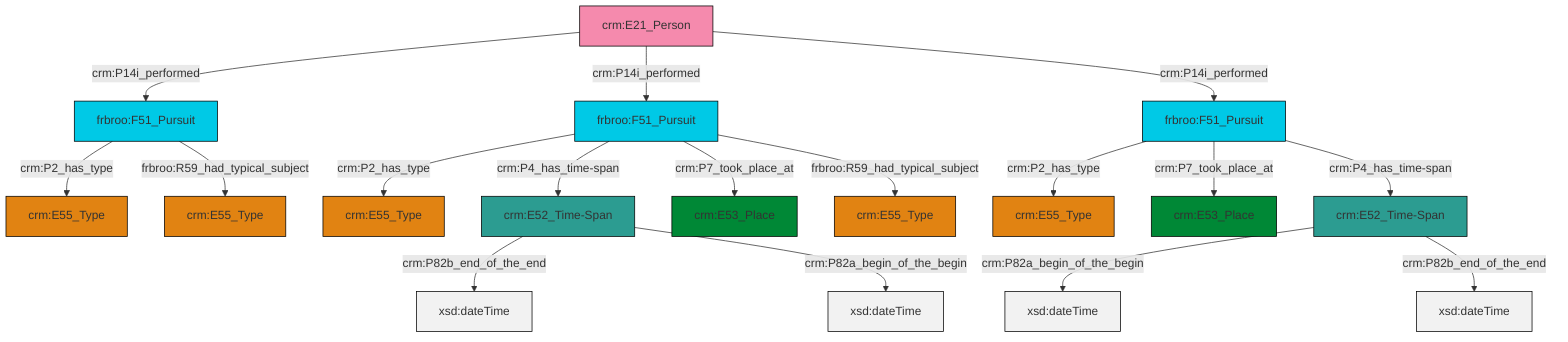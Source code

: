 graph TD
classDef Literal fill:#f2f2f2,stroke:#000000;
classDef CRM_Entity fill:#FFFFFF,stroke:#000000;
classDef Temporal_Entity fill:#00C9E6, stroke:#000000;
classDef Type fill:#E18312, stroke:#000000;
classDef Time-Span fill:#2C9C91, stroke:#000000;
classDef Appellation fill:#FFEB7F, stroke:#000000;
classDef Place fill:#008836, stroke:#000000;
classDef Persistent_Item fill:#B266B2, stroke:#000000;
classDef Conceptual_Object fill:#FFD700, stroke:#000000;
classDef Physical_Thing fill:#D2B48C, stroke:#000000;
classDef Actor fill:#f58aad, stroke:#000000;
classDef PC_Classes fill:#4ce600, stroke:#000000;
classDef Multi fill:#cccccc,stroke:#000000;

0["crm:E52_Time-Span"]:::Time-Span -->|crm:P82b_end_of_the_end| 1[xsd:dateTime]:::Literal
2["crm:E21_Person"]:::Actor -->|crm:P14i_performed| 3["frbroo:F51_Pursuit"]:::Temporal_Entity
4["crm:E52_Time-Span"]:::Time-Span -->|crm:P82a_begin_of_the_begin| 5[xsd:dateTime]:::Literal
3["frbroo:F51_Pursuit"]:::Temporal_Entity -->|crm:P2_has_type| 8["crm:E55_Type"]:::Type
15["frbroo:F51_Pursuit"]:::Temporal_Entity -->|crm:P2_has_type| 16["crm:E55_Type"]:::Type
3["frbroo:F51_Pursuit"]:::Temporal_Entity -->|frbroo:R59_had_typical_subject| 6["crm:E55_Type"]:::Type
18["frbroo:F51_Pursuit"]:::Temporal_Entity -->|crm:P2_has_type| 13["crm:E55_Type"]:::Type
18["frbroo:F51_Pursuit"]:::Temporal_Entity -->|crm:P4_has_time-span| 0["crm:E52_Time-Span"]:::Time-Span
0["crm:E52_Time-Span"]:::Time-Span -->|crm:P82a_begin_of_the_begin| 20[xsd:dateTime]:::Literal
18["frbroo:F51_Pursuit"]:::Temporal_Entity -->|crm:P7_took_place_at| 21["crm:E53_Place"]:::Place
18["frbroo:F51_Pursuit"]:::Temporal_Entity -->|frbroo:R59_had_typical_subject| 22["crm:E55_Type"]:::Type
2["crm:E21_Person"]:::Actor -->|crm:P14i_performed| 18["frbroo:F51_Pursuit"]:::Temporal_Entity
4["crm:E52_Time-Span"]:::Time-Span -->|crm:P82b_end_of_the_end| 24[xsd:dateTime]:::Literal
15["frbroo:F51_Pursuit"]:::Temporal_Entity -->|crm:P7_took_place_at| 11["crm:E53_Place"]:::Place
2["crm:E21_Person"]:::Actor -->|crm:P14i_performed| 15["frbroo:F51_Pursuit"]:::Temporal_Entity
15["frbroo:F51_Pursuit"]:::Temporal_Entity -->|crm:P4_has_time-span| 4["crm:E52_Time-Span"]:::Time-Span